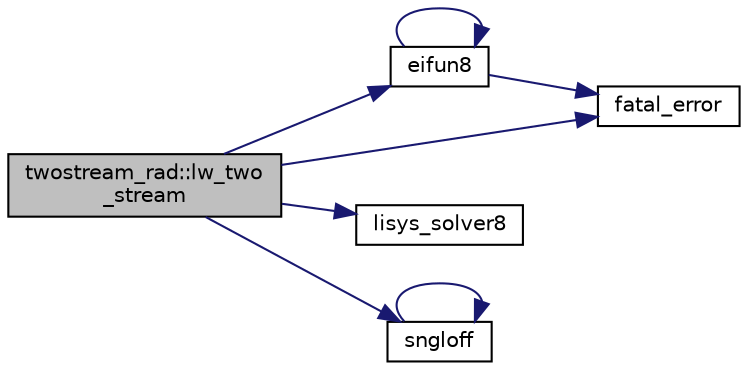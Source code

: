 digraph "twostream_rad::lw_two_stream"
{
 // LATEX_PDF_SIZE
  edge [fontname="Helvetica",fontsize="10",labelfontname="Helvetica",labelfontsize="10"];
  node [fontname="Helvetica",fontsize="10",shape=record];
  rankdir="LR";
  Node1 [label="twostream_rad::lw_two\l_stream",height=0.2,width=0.4,color="black", fillcolor="grey75", style="filled", fontcolor="black",tooltip=" "];
  Node1 -> Node2 [color="midnightblue",fontsize="10",style="solid"];
  Node2 [label="eifun8",height=0.2,width=0.4,color="black", fillcolor="white", style="filled",URL="$numutils_8f90.html#a87009269fa8aecf49be15f20599f3052",tooltip=" "];
  Node2 -> Node2 [color="midnightblue",fontsize="10",style="solid"];
  Node2 -> Node3 [color="midnightblue",fontsize="10",style="solid"];
  Node3 [label="fatal_error",height=0.2,width=0.4,color="black", fillcolor="white", style="filled",URL="$fatal__error_8_f90.html#a2a2bff228716ab48a81c795b348d1665",tooltip=" "];
  Node1 -> Node3 [color="midnightblue",fontsize="10",style="solid"];
  Node1 -> Node4 [color="midnightblue",fontsize="10",style="solid"];
  Node4 [label="lisys_solver8",height=0.2,width=0.4,color="black", fillcolor="white", style="filled",URL="$numutils_8f90.html#a4a474fb2edbafe34d84319dd1ffe33b3",tooltip=" "];
  Node1 -> Node5 [color="midnightblue",fontsize="10",style="solid"];
  Node5 [label="sngloff",height=0.2,width=0.4,color="black", fillcolor="white", style="filled",URL="$numutils_8f90.html#a97ff3973394dba1b9534e055e358de97",tooltip=" "];
  Node5 -> Node5 [color="midnightblue",fontsize="10",style="solid"];
}
